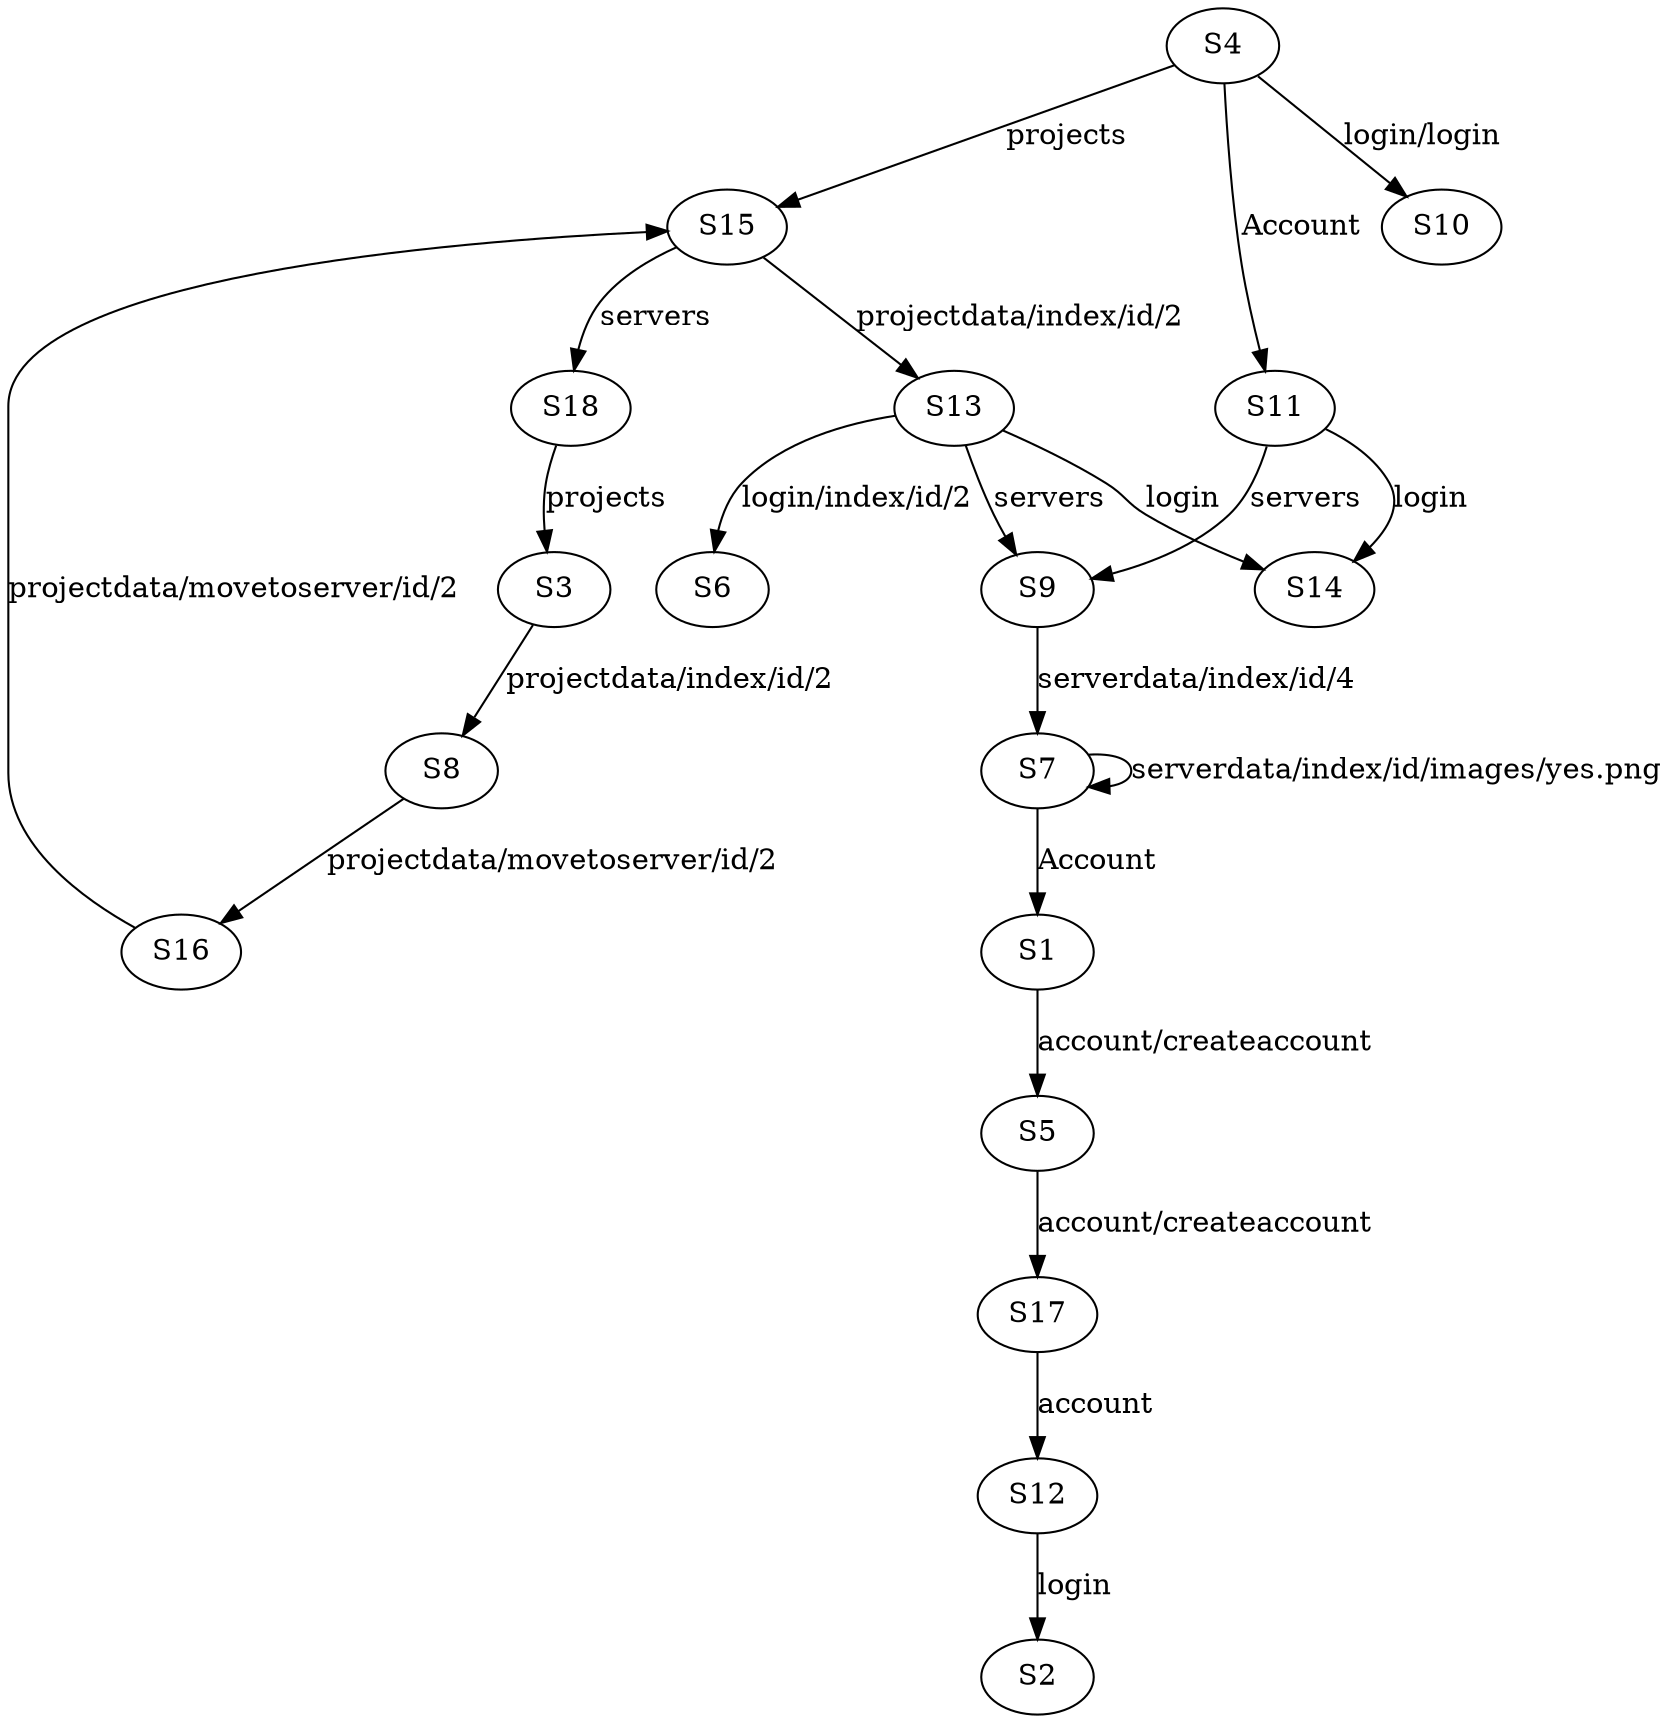 digraph fsm {
S4 -> S11 [label="Account"];
S4 -> S10 [label="login/login"];
S4 -> S15 [label="projects"];
S11 -> S9 [label="servers"];
S11 -> S14 [label="login"];
S9 -> S7 [label="serverdata/index/id/4"];
S7 -> S7 [label="serverdata/index/id/images/yes.png"];
S7 -> S1 [label="Account"];
S1 -> S5 [label="account/createaccount"];
S5 -> S17 [label="account/createaccount"];
S17 -> S12 [label="account"];
S12 -> S2 [label="login"];
S15 -> S13 [label="projectdata/index/id/2"];
S15 -> S18 [label="servers"];
S13 -> S6 [label="login/index/id/2"];
S13 -> S9 [label="servers"];
S13 -> S14 [label="login"];
S18 -> S3 [label="projects"];
S3 -> S8 [label="projectdata/index/id/2"];
S8 -> S16 [label="projectdata/movetoserver/id/2"];
S16 -> S15 [label="projectdata/movetoserver/id/2"];
}
